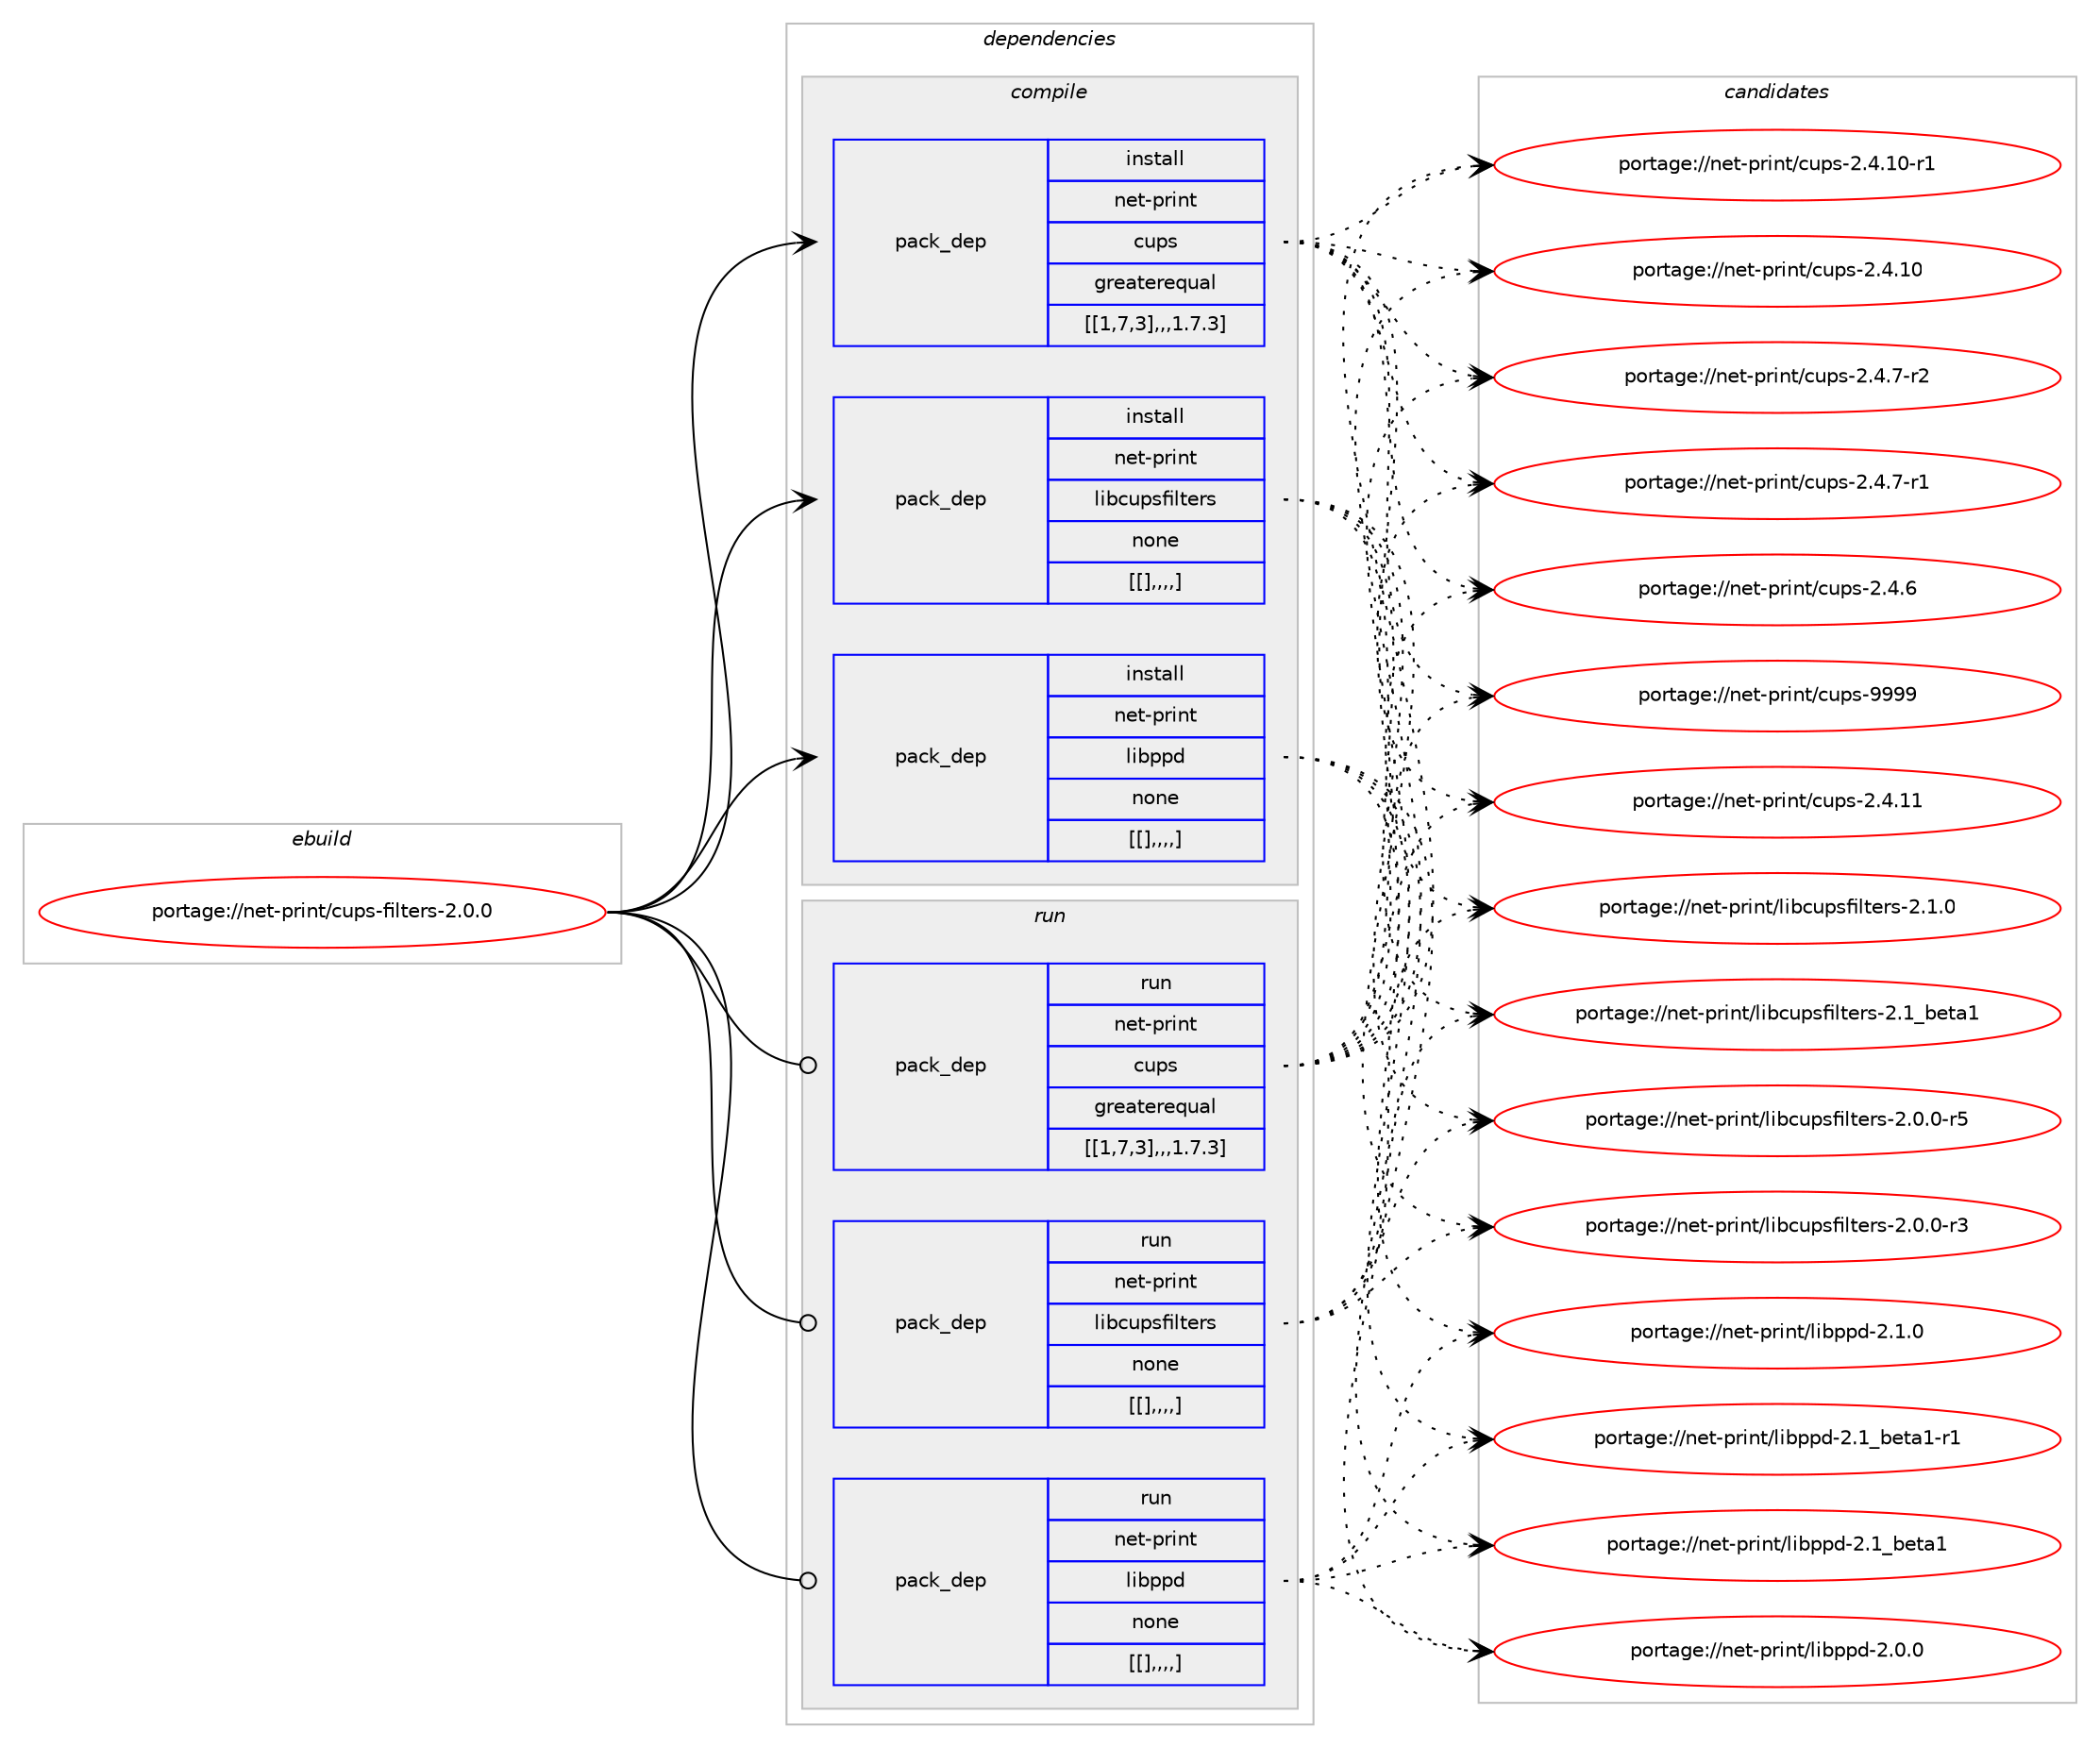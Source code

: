digraph prolog {

# *************
# Graph options
# *************

newrank=true;
concentrate=true;
compound=true;
graph [rankdir=LR,fontname=Helvetica,fontsize=10,ranksep=1.5];#, ranksep=2.5, nodesep=0.2];
edge  [arrowhead=vee];
node  [fontname=Helvetica,fontsize=10];

# **********
# The ebuild
# **********

subgraph cluster_leftcol {
color=gray;
label=<<i>ebuild</i>>;
id [label="portage://net-print/cups-filters-2.0.0", color=red, width=4, href="../net-print/cups-filters-2.0.0.svg"];
}

# ****************
# The dependencies
# ****************

subgraph cluster_midcol {
color=gray;
label=<<i>dependencies</i>>;
subgraph cluster_compile {
fillcolor="#eeeeee";
style=filled;
label=<<i>compile</i>>;
subgraph pack333 {
dependency420 [label=<<TABLE BORDER="0" CELLBORDER="1" CELLSPACING="0" CELLPADDING="4" WIDTH="220"><TR><TD ROWSPAN="6" CELLPADDING="30">pack_dep</TD></TR><TR><TD WIDTH="110">install</TD></TR><TR><TD>net-print</TD></TR><TR><TD>cups</TD></TR><TR><TD>greaterequal</TD></TR><TR><TD>[[1,7,3],,,1.7.3]</TD></TR></TABLE>>, shape=none, color=blue];
}
id:e -> dependency420:w [weight=20,style="solid",arrowhead="vee"];
subgraph pack343 {
dependency437 [label=<<TABLE BORDER="0" CELLBORDER="1" CELLSPACING="0" CELLPADDING="4" WIDTH="220"><TR><TD ROWSPAN="6" CELLPADDING="30">pack_dep</TD></TR><TR><TD WIDTH="110">install</TD></TR><TR><TD>net-print</TD></TR><TR><TD>libcupsfilters</TD></TR><TR><TD>none</TD></TR><TR><TD>[[],,,,]</TD></TR></TABLE>>, shape=none, color=blue];
}
id:e -> dependency437:w [weight=20,style="solid",arrowhead="vee"];
subgraph pack352 {
dependency450 [label=<<TABLE BORDER="0" CELLBORDER="1" CELLSPACING="0" CELLPADDING="4" WIDTH="220"><TR><TD ROWSPAN="6" CELLPADDING="30">pack_dep</TD></TR><TR><TD WIDTH="110">install</TD></TR><TR><TD>net-print</TD></TR><TR><TD>libppd</TD></TR><TR><TD>none</TD></TR><TR><TD>[[],,,,]</TD></TR></TABLE>>, shape=none, color=blue];
}
id:e -> dependency450:w [weight=20,style="solid",arrowhead="vee"];
}
subgraph cluster_compileandrun {
fillcolor="#eeeeee";
style=filled;
label=<<i>compile and run</i>>;
}
subgraph cluster_run {
fillcolor="#eeeeee";
style=filled;
label=<<i>run</i>>;
subgraph pack361 {
dependency459 [label=<<TABLE BORDER="0" CELLBORDER="1" CELLSPACING="0" CELLPADDING="4" WIDTH="220"><TR><TD ROWSPAN="6" CELLPADDING="30">pack_dep</TD></TR><TR><TD WIDTH="110">run</TD></TR><TR><TD>net-print</TD></TR><TR><TD>cups</TD></TR><TR><TD>greaterequal</TD></TR><TR><TD>[[1,7,3],,,1.7.3]</TD></TR></TABLE>>, shape=none, color=blue];
}
id:e -> dependency459:w [weight=20,style="solid",arrowhead="odot"];
subgraph pack371 {
dependency476 [label=<<TABLE BORDER="0" CELLBORDER="1" CELLSPACING="0" CELLPADDING="4" WIDTH="220"><TR><TD ROWSPAN="6" CELLPADDING="30">pack_dep</TD></TR><TR><TD WIDTH="110">run</TD></TR><TR><TD>net-print</TD></TR><TR><TD>libcupsfilters</TD></TR><TR><TD>none</TD></TR><TR><TD>[[],,,,]</TD></TR></TABLE>>, shape=none, color=blue];
}
id:e -> dependency476:w [weight=20,style="solid",arrowhead="odot"];
subgraph pack380 {
dependency481 [label=<<TABLE BORDER="0" CELLBORDER="1" CELLSPACING="0" CELLPADDING="4" WIDTH="220"><TR><TD ROWSPAN="6" CELLPADDING="30">pack_dep</TD></TR><TR><TD WIDTH="110">run</TD></TR><TR><TD>net-print</TD></TR><TR><TD>libppd</TD></TR><TR><TD>none</TD></TR><TR><TD>[[],,,,]</TD></TR></TABLE>>, shape=none, color=blue];
}
id:e -> dependency481:w [weight=20,style="solid",arrowhead="odot"];
}
}

# **************
# The candidates
# **************

subgraph cluster_choices {
rank=same;
color=gray;
label=<<i>candidates</i>>;

subgraph choice293 {
color=black;
nodesep=1;
choice1101011164511211410511011647991171121154557575757 [label="portage://net-print/cups-9999", color=red, width=4,href="../net-print/cups-9999.svg"];
choice11010111645112114105110116479911711211545504652464949 [label="portage://net-print/cups-2.4.11", color=red, width=4,href="../net-print/cups-2.4.11.svg"];
choice110101116451121141051101164799117112115455046524649484511449 [label="portage://net-print/cups-2.4.10-r1", color=red, width=4,href="../net-print/cups-2.4.10-r1.svg"];
choice11010111645112114105110116479911711211545504652464948 [label="portage://net-print/cups-2.4.10", color=red, width=4,href="../net-print/cups-2.4.10.svg"];
choice1101011164511211410511011647991171121154550465246554511450 [label="portage://net-print/cups-2.4.7-r2", color=red, width=4,href="../net-print/cups-2.4.7-r2.svg"];
choice1101011164511211410511011647991171121154550465246554511449 [label="portage://net-print/cups-2.4.7-r1", color=red, width=4,href="../net-print/cups-2.4.7-r1.svg"];
choice110101116451121141051101164799117112115455046524654 [label="portage://net-print/cups-2.4.6", color=red, width=4,href="../net-print/cups-2.4.6.svg"];
dependency420:e -> choice1101011164511211410511011647991171121154557575757:w [style=dotted,weight="100"];
dependency420:e -> choice11010111645112114105110116479911711211545504652464949:w [style=dotted,weight="100"];
dependency420:e -> choice110101116451121141051101164799117112115455046524649484511449:w [style=dotted,weight="100"];
dependency420:e -> choice11010111645112114105110116479911711211545504652464948:w [style=dotted,weight="100"];
dependency420:e -> choice1101011164511211410511011647991171121154550465246554511450:w [style=dotted,weight="100"];
dependency420:e -> choice1101011164511211410511011647991171121154550465246554511449:w [style=dotted,weight="100"];
dependency420:e -> choice110101116451121141051101164799117112115455046524654:w [style=dotted,weight="100"];
}
subgraph choice306 {
color=black;
nodesep=1;
choice11010111645112114105110116471081059899117112115102105108116101114115455046494648 [label="portage://net-print/libcupsfilters-2.1.0", color=red, width=4,href="../net-print/libcupsfilters-2.1.0.svg"];
choice110101116451121141051101164710810598991171121151021051081161011141154550464995981011169749 [label="portage://net-print/libcupsfilters-2.1_beta1", color=red, width=4,href="../net-print/libcupsfilters-2.1_beta1.svg"];
choice110101116451121141051101164710810598991171121151021051081161011141154550464846484511453 [label="portage://net-print/libcupsfilters-2.0.0-r5", color=red, width=4,href="../net-print/libcupsfilters-2.0.0-r5.svg"];
choice110101116451121141051101164710810598991171121151021051081161011141154550464846484511451 [label="portage://net-print/libcupsfilters-2.0.0-r3", color=red, width=4,href="../net-print/libcupsfilters-2.0.0-r3.svg"];
dependency437:e -> choice11010111645112114105110116471081059899117112115102105108116101114115455046494648:w [style=dotted,weight="100"];
dependency437:e -> choice110101116451121141051101164710810598991171121151021051081161011141154550464995981011169749:w [style=dotted,weight="100"];
dependency437:e -> choice110101116451121141051101164710810598991171121151021051081161011141154550464846484511453:w [style=dotted,weight="100"];
dependency437:e -> choice110101116451121141051101164710810598991171121151021051081161011141154550464846484511451:w [style=dotted,weight="100"];
}
subgraph choice311 {
color=black;
nodesep=1;
choice110101116451121141051101164710810598112112100455046494648 [label="portage://net-print/libppd-2.1.0", color=red, width=4,href="../net-print/libppd-2.1.0.svg"];
choice11010111645112114105110116471081059811211210045504649959810111697494511449 [label="portage://net-print/libppd-2.1_beta1-r1", color=red, width=4,href="../net-print/libppd-2.1_beta1-r1.svg"];
choice1101011164511211410511011647108105981121121004550464995981011169749 [label="portage://net-print/libppd-2.1_beta1", color=red, width=4,href="../net-print/libppd-2.1_beta1.svg"];
choice110101116451121141051101164710810598112112100455046484648 [label="portage://net-print/libppd-2.0.0", color=red, width=4,href="../net-print/libppd-2.0.0.svg"];
dependency450:e -> choice110101116451121141051101164710810598112112100455046494648:w [style=dotted,weight="100"];
dependency450:e -> choice11010111645112114105110116471081059811211210045504649959810111697494511449:w [style=dotted,weight="100"];
dependency450:e -> choice1101011164511211410511011647108105981121121004550464995981011169749:w [style=dotted,weight="100"];
dependency450:e -> choice110101116451121141051101164710810598112112100455046484648:w [style=dotted,weight="100"];
}
subgraph choice319 {
color=black;
nodesep=1;
choice1101011164511211410511011647991171121154557575757 [label="portage://net-print/cups-9999", color=red, width=4,href="../net-print/cups-9999.svg"];
choice11010111645112114105110116479911711211545504652464949 [label="portage://net-print/cups-2.4.11", color=red, width=4,href="../net-print/cups-2.4.11.svg"];
choice110101116451121141051101164799117112115455046524649484511449 [label="portage://net-print/cups-2.4.10-r1", color=red, width=4,href="../net-print/cups-2.4.10-r1.svg"];
choice11010111645112114105110116479911711211545504652464948 [label="portage://net-print/cups-2.4.10", color=red, width=4,href="../net-print/cups-2.4.10.svg"];
choice1101011164511211410511011647991171121154550465246554511450 [label="portage://net-print/cups-2.4.7-r2", color=red, width=4,href="../net-print/cups-2.4.7-r2.svg"];
choice1101011164511211410511011647991171121154550465246554511449 [label="portage://net-print/cups-2.4.7-r1", color=red, width=4,href="../net-print/cups-2.4.7-r1.svg"];
choice110101116451121141051101164799117112115455046524654 [label="portage://net-print/cups-2.4.6", color=red, width=4,href="../net-print/cups-2.4.6.svg"];
dependency459:e -> choice1101011164511211410511011647991171121154557575757:w [style=dotted,weight="100"];
dependency459:e -> choice11010111645112114105110116479911711211545504652464949:w [style=dotted,weight="100"];
dependency459:e -> choice110101116451121141051101164799117112115455046524649484511449:w [style=dotted,weight="100"];
dependency459:e -> choice11010111645112114105110116479911711211545504652464948:w [style=dotted,weight="100"];
dependency459:e -> choice1101011164511211410511011647991171121154550465246554511450:w [style=dotted,weight="100"];
dependency459:e -> choice1101011164511211410511011647991171121154550465246554511449:w [style=dotted,weight="100"];
dependency459:e -> choice110101116451121141051101164799117112115455046524654:w [style=dotted,weight="100"];
}
subgraph choice331 {
color=black;
nodesep=1;
choice11010111645112114105110116471081059899117112115102105108116101114115455046494648 [label="portage://net-print/libcupsfilters-2.1.0", color=red, width=4,href="../net-print/libcupsfilters-2.1.0.svg"];
choice110101116451121141051101164710810598991171121151021051081161011141154550464995981011169749 [label="portage://net-print/libcupsfilters-2.1_beta1", color=red, width=4,href="../net-print/libcupsfilters-2.1_beta1.svg"];
choice110101116451121141051101164710810598991171121151021051081161011141154550464846484511453 [label="portage://net-print/libcupsfilters-2.0.0-r5", color=red, width=4,href="../net-print/libcupsfilters-2.0.0-r5.svg"];
choice110101116451121141051101164710810598991171121151021051081161011141154550464846484511451 [label="portage://net-print/libcupsfilters-2.0.0-r3", color=red, width=4,href="../net-print/libcupsfilters-2.0.0-r3.svg"];
dependency476:e -> choice11010111645112114105110116471081059899117112115102105108116101114115455046494648:w [style=dotted,weight="100"];
dependency476:e -> choice110101116451121141051101164710810598991171121151021051081161011141154550464995981011169749:w [style=dotted,weight="100"];
dependency476:e -> choice110101116451121141051101164710810598991171121151021051081161011141154550464846484511453:w [style=dotted,weight="100"];
dependency476:e -> choice110101116451121141051101164710810598991171121151021051081161011141154550464846484511451:w [style=dotted,weight="100"];
}
subgraph choice343 {
color=black;
nodesep=1;
choice110101116451121141051101164710810598112112100455046494648 [label="portage://net-print/libppd-2.1.0", color=red, width=4,href="../net-print/libppd-2.1.0.svg"];
choice11010111645112114105110116471081059811211210045504649959810111697494511449 [label="portage://net-print/libppd-2.1_beta1-r1", color=red, width=4,href="../net-print/libppd-2.1_beta1-r1.svg"];
choice1101011164511211410511011647108105981121121004550464995981011169749 [label="portage://net-print/libppd-2.1_beta1", color=red, width=4,href="../net-print/libppd-2.1_beta1.svg"];
choice110101116451121141051101164710810598112112100455046484648 [label="portage://net-print/libppd-2.0.0", color=red, width=4,href="../net-print/libppd-2.0.0.svg"];
dependency481:e -> choice110101116451121141051101164710810598112112100455046494648:w [style=dotted,weight="100"];
dependency481:e -> choice11010111645112114105110116471081059811211210045504649959810111697494511449:w [style=dotted,weight="100"];
dependency481:e -> choice1101011164511211410511011647108105981121121004550464995981011169749:w [style=dotted,weight="100"];
dependency481:e -> choice110101116451121141051101164710810598112112100455046484648:w [style=dotted,weight="100"];
}
}

}
